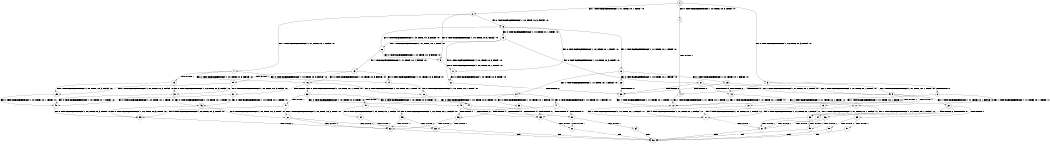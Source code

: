 digraph BCG {
size = "7, 10.5";
center = TRUE;
node [shape = circle];
0 [peripheries = 2];
0 -> 1 [label = "EX !0 !ATOMIC_EXCH_BRANCH (1, +0, TRUE, +0, 3, TRUE) !:0:"];
0 -> 2 [label = "EX !1 !ATOMIC_EXCH_BRANCH (1, +1, TRUE, +0, 1, TRUE) !:0:"];
0 -> 3 [label = "EX !0 !ATOMIC_EXCH_BRANCH (1, +0, TRUE, +0, 3, TRUE) !:0:"];
1 -> 4 [label = "TERMINATE !0"];
2 -> 5 [label = "EX !0 !ATOMIC_EXCH_BRANCH (1, +0, TRUE, +0, 3, FALSE) !:0:"];
2 -> 6 [label = "EX !0 !ATOMIC_EXCH_BRANCH (1, +0, TRUE, +0, 3, FALSE) !:0:"];
2 -> 7 [label = "EX !1 !ATOMIC_EXCH_BRANCH (1, +1, TRUE, +0, 1, FALSE) !:0:"];
3 -> 4 [label = "TERMINATE !0"];
3 -> 8 [label = "TERMINATE !0"];
3 -> 9 [label = "EX !1 !ATOMIC_EXCH_BRANCH (1, +1, TRUE, +0, 1, TRUE) !:0:"];
4 -> 10 [label = "EX !1 !ATOMIC_EXCH_BRANCH (1, +1, TRUE, +0, 1, TRUE) !:1:"];
5 -> 11 [label = "EX !0 !ATOMIC_EXCH_BRANCH (1, +0, TRUE, +0, 1, TRUE) !:0:"];
6 -> 11 [label = "EX !0 !ATOMIC_EXCH_BRANCH (1, +0, TRUE, +0, 1, TRUE) !:0:"];
6 -> 12 [label = "EX !1 !ATOMIC_EXCH_BRANCH (1, +1, TRUE, +0, 1, TRUE) !:0:"];
6 -> 13 [label = "EX !0 !ATOMIC_EXCH_BRANCH (1, +0, TRUE, +0, 1, TRUE) !:0:"];
7 -> 14 [label = "EX !0 !ATOMIC_EXCH_BRANCH (1, +0, TRUE, +0, 3, FALSE) !:0:"];
7 -> 15 [label = "TERMINATE !1"];
7 -> 16 [label = "EX !0 !ATOMIC_EXCH_BRANCH (1, +0, TRUE, +0, 3, FALSE) !:0:"];
8 -> 10 [label = "EX !1 !ATOMIC_EXCH_BRANCH (1, +1, TRUE, +0, 1, TRUE) !:1:"];
8 -> 17 [label = "EX !1 !ATOMIC_EXCH_BRANCH (1, +1, TRUE, +0, 1, TRUE) !:1:"];
9 -> 18 [label = "TERMINATE !0"];
9 -> 19 [label = "TERMINATE !0"];
9 -> 20 [label = "EX !1 !ATOMIC_EXCH_BRANCH (1, +1, TRUE, +0, 1, FALSE) !:0:"];
10 -> 21 [label = "EX !1 !ATOMIC_EXCH_BRANCH (1, +1, TRUE, +0, 1, FALSE) !:1:"];
11 -> 22 [label = "EX !0 !ATOMIC_EXCH_BRANCH (1, +0, TRUE, +0, 3, TRUE) !:0:"];
12 -> 23 [label = "EX !0 !ATOMIC_EXCH_BRANCH (1, +0, TRUE, +0, 1, FALSE) !:0:"];
12 -> 24 [label = "EX !1 !ATOMIC_EXCH_BRANCH (1, +1, TRUE, +0, 1, FALSE) !:0:"];
12 -> 25 [label = "EX !0 !ATOMIC_EXCH_BRANCH (1, +0, TRUE, +0, 1, FALSE) !:0:"];
13 -> 22 [label = "EX !0 !ATOMIC_EXCH_BRANCH (1, +0, TRUE, +0, 3, TRUE) !:0:"];
13 -> 26 [label = "EX !1 !ATOMIC_EXCH_BRANCH (1, +1, TRUE, +0, 1, TRUE) !:0:"];
13 -> 27 [label = "EX !0 !ATOMIC_EXCH_BRANCH (1, +0, TRUE, +0, 3, TRUE) !:0:"];
14 -> 28 [label = "EX !0 !ATOMIC_EXCH_BRANCH (1, +0, TRUE, +0, 1, TRUE) !:0:"];
15 -> 29 [label = "EX !0 !ATOMIC_EXCH_BRANCH (1, +0, TRUE, +0, 3, FALSE) !:0:"];
15 -> 30 [label = "EX !0 !ATOMIC_EXCH_BRANCH (1, +0, TRUE, +0, 3, FALSE) !:0:"];
16 -> 28 [label = "EX !0 !ATOMIC_EXCH_BRANCH (1, +0, TRUE, +0, 1, TRUE) !:0:"];
16 -> 31 [label = "TERMINATE !1"];
16 -> 32 [label = "EX !0 !ATOMIC_EXCH_BRANCH (1, +0, TRUE, +0, 1, TRUE) !:0:"];
17 -> 21 [label = "EX !1 !ATOMIC_EXCH_BRANCH (1, +1, TRUE, +0, 1, FALSE) !:1:"];
17 -> 33 [label = "EX !1 !ATOMIC_EXCH_BRANCH (1, +1, TRUE, +0, 1, FALSE) !:1:"];
18 -> 21 [label = "EX !1 !ATOMIC_EXCH_BRANCH (1, +1, TRUE, +0, 1, FALSE) !:1:"];
19 -> 21 [label = "EX !1 !ATOMIC_EXCH_BRANCH (1, +1, TRUE, +0, 1, FALSE) !:1:"];
19 -> 33 [label = "EX !1 !ATOMIC_EXCH_BRANCH (1, +1, TRUE, +0, 1, FALSE) !:1:"];
20 -> 34 [label = "TERMINATE !0"];
20 -> 35 [label = "TERMINATE !1"];
20 -> 36 [label = "TERMINATE !0"];
21 -> 37 [label = "TERMINATE !1"];
22 -> 38 [label = "TERMINATE !0"];
23 -> 38 [label = "TERMINATE !0"];
24 -> 39 [label = "EX !0 !ATOMIC_EXCH_BRANCH (1, +0, TRUE, +0, 1, FALSE) !:0:"];
24 -> 40 [label = "TERMINATE !1"];
24 -> 41 [label = "EX !0 !ATOMIC_EXCH_BRANCH (1, +0, TRUE, +0, 1, FALSE) !:0:"];
25 -> 38 [label = "TERMINATE !0"];
25 -> 42 [label = "TERMINATE !0"];
25 -> 9 [label = "EX !1 !ATOMIC_EXCH_BRANCH (1, +1, TRUE, +0, 1, TRUE) !:0:"];
26 -> 5 [label = "EX !0 !ATOMIC_EXCH_BRANCH (1, +0, TRUE, +0, 3, FALSE) !:0:"];
26 -> 43 [label = "EX !1 !ATOMIC_EXCH_BRANCH (1, +1, TRUE, +0, 1, FALSE) !:0:"];
26 -> 6 [label = "EX !0 !ATOMIC_EXCH_BRANCH (1, +0, TRUE, +0, 3, FALSE) !:0:"];
27 -> 38 [label = "TERMINATE !0"];
27 -> 42 [label = "TERMINATE !0"];
27 -> 9 [label = "EX !1 !ATOMIC_EXCH_BRANCH (1, +1, TRUE, +0, 1, TRUE) !:0:"];
28 -> 44 [label = "EX !0 !ATOMIC_EXCH_BRANCH (1, +0, TRUE, +0, 3, TRUE) !:0:"];
29 -> 45 [label = "EX !0 !ATOMIC_EXCH_BRANCH (1, +0, TRUE, +0, 1, TRUE) !:0:"];
30 -> 45 [label = "EX !0 !ATOMIC_EXCH_BRANCH (1, +0, TRUE, +0, 1, TRUE) !:0:"];
30 -> 46 [label = "EX !0 !ATOMIC_EXCH_BRANCH (1, +0, TRUE, +0, 1, TRUE) !:0:"];
31 -> 45 [label = "EX !0 !ATOMIC_EXCH_BRANCH (1, +0, TRUE, +0, 1, TRUE) !:0:"];
31 -> 46 [label = "EX !0 !ATOMIC_EXCH_BRANCH (1, +0, TRUE, +0, 1, TRUE) !:0:"];
32 -> 44 [label = "EX !0 !ATOMIC_EXCH_BRANCH (1, +0, TRUE, +0, 3, TRUE) !:0:"];
32 -> 47 [label = "TERMINATE !1"];
32 -> 48 [label = "EX !0 !ATOMIC_EXCH_BRANCH (1, +0, TRUE, +0, 3, TRUE) !:0:"];
33 -> 37 [label = "TERMINATE !1"];
33 -> 49 [label = "TERMINATE !1"];
34 -> 37 [label = "TERMINATE !1"];
35 -> 50 [label = "TERMINATE !0"];
35 -> 51 [label = "TERMINATE !0"];
36 -> 37 [label = "TERMINATE !1"];
36 -> 49 [label = "TERMINATE !1"];
37 -> 52 [label = "exit"];
38 -> 10 [label = "EX !1 !ATOMIC_EXCH_BRANCH (1, +1, TRUE, +0, 1, TRUE) !:1:"];
39 -> 53 [label = "TERMINATE !0"];
40 -> 54 [label = "EX !0 !ATOMIC_EXCH_BRANCH (1, +0, TRUE, +0, 1, FALSE) !:0:"];
40 -> 55 [label = "EX !0 !ATOMIC_EXCH_BRANCH (1, +0, TRUE, +0, 1, FALSE) !:0:"];
41 -> 53 [label = "TERMINATE !0"];
41 -> 56 [label = "TERMINATE !1"];
41 -> 57 [label = "TERMINATE !0"];
42 -> 10 [label = "EX !1 !ATOMIC_EXCH_BRANCH (1, +1, TRUE, +0, 1, TRUE) !:1:"];
42 -> 17 [label = "EX !1 !ATOMIC_EXCH_BRANCH (1, +1, TRUE, +0, 1, TRUE) !:1:"];
43 -> 14 [label = "EX !0 !ATOMIC_EXCH_BRANCH (1, +0, TRUE, +0, 3, FALSE) !:0:"];
43 -> 58 [label = "TERMINATE !1"];
43 -> 16 [label = "EX !0 !ATOMIC_EXCH_BRANCH (1, +0, TRUE, +0, 3, FALSE) !:0:"];
44 -> 53 [label = "TERMINATE !0"];
45 -> 59 [label = "EX !0 !ATOMIC_EXCH_BRANCH (1, +0, TRUE, +0, 3, TRUE) !:0:"];
46 -> 59 [label = "EX !0 !ATOMIC_EXCH_BRANCH (1, +0, TRUE, +0, 3, TRUE) !:0:"];
46 -> 60 [label = "EX !0 !ATOMIC_EXCH_BRANCH (1, +0, TRUE, +0, 3, TRUE) !:0:"];
47 -> 59 [label = "EX !0 !ATOMIC_EXCH_BRANCH (1, +0, TRUE, +0, 3, TRUE) !:0:"];
47 -> 60 [label = "EX !0 !ATOMIC_EXCH_BRANCH (1, +0, TRUE, +0, 3, TRUE) !:0:"];
48 -> 53 [label = "TERMINATE !0"];
48 -> 56 [label = "TERMINATE !1"];
48 -> 57 [label = "TERMINATE !0"];
49 -> 52 [label = "exit"];
50 -> 52 [label = "exit"];
51 -> 52 [label = "exit"];
53 -> 61 [label = "TERMINATE !1"];
54 -> 62 [label = "TERMINATE !0"];
55 -> 62 [label = "TERMINATE !0"];
55 -> 63 [label = "TERMINATE !0"];
56 -> 62 [label = "TERMINATE !0"];
56 -> 63 [label = "TERMINATE !0"];
57 -> 61 [label = "TERMINATE !1"];
57 -> 64 [label = "TERMINATE !1"];
58 -> 29 [label = "EX !0 !ATOMIC_EXCH_BRANCH (1, +0, TRUE, +0, 3, FALSE) !:0:"];
58 -> 30 [label = "EX !0 !ATOMIC_EXCH_BRANCH (1, +0, TRUE, +0, 3, FALSE) !:0:"];
59 -> 62 [label = "TERMINATE !0"];
60 -> 62 [label = "TERMINATE !0"];
60 -> 63 [label = "TERMINATE !0"];
61 -> 52 [label = "exit"];
62 -> 52 [label = "exit"];
63 -> 52 [label = "exit"];
64 -> 52 [label = "exit"];
}
